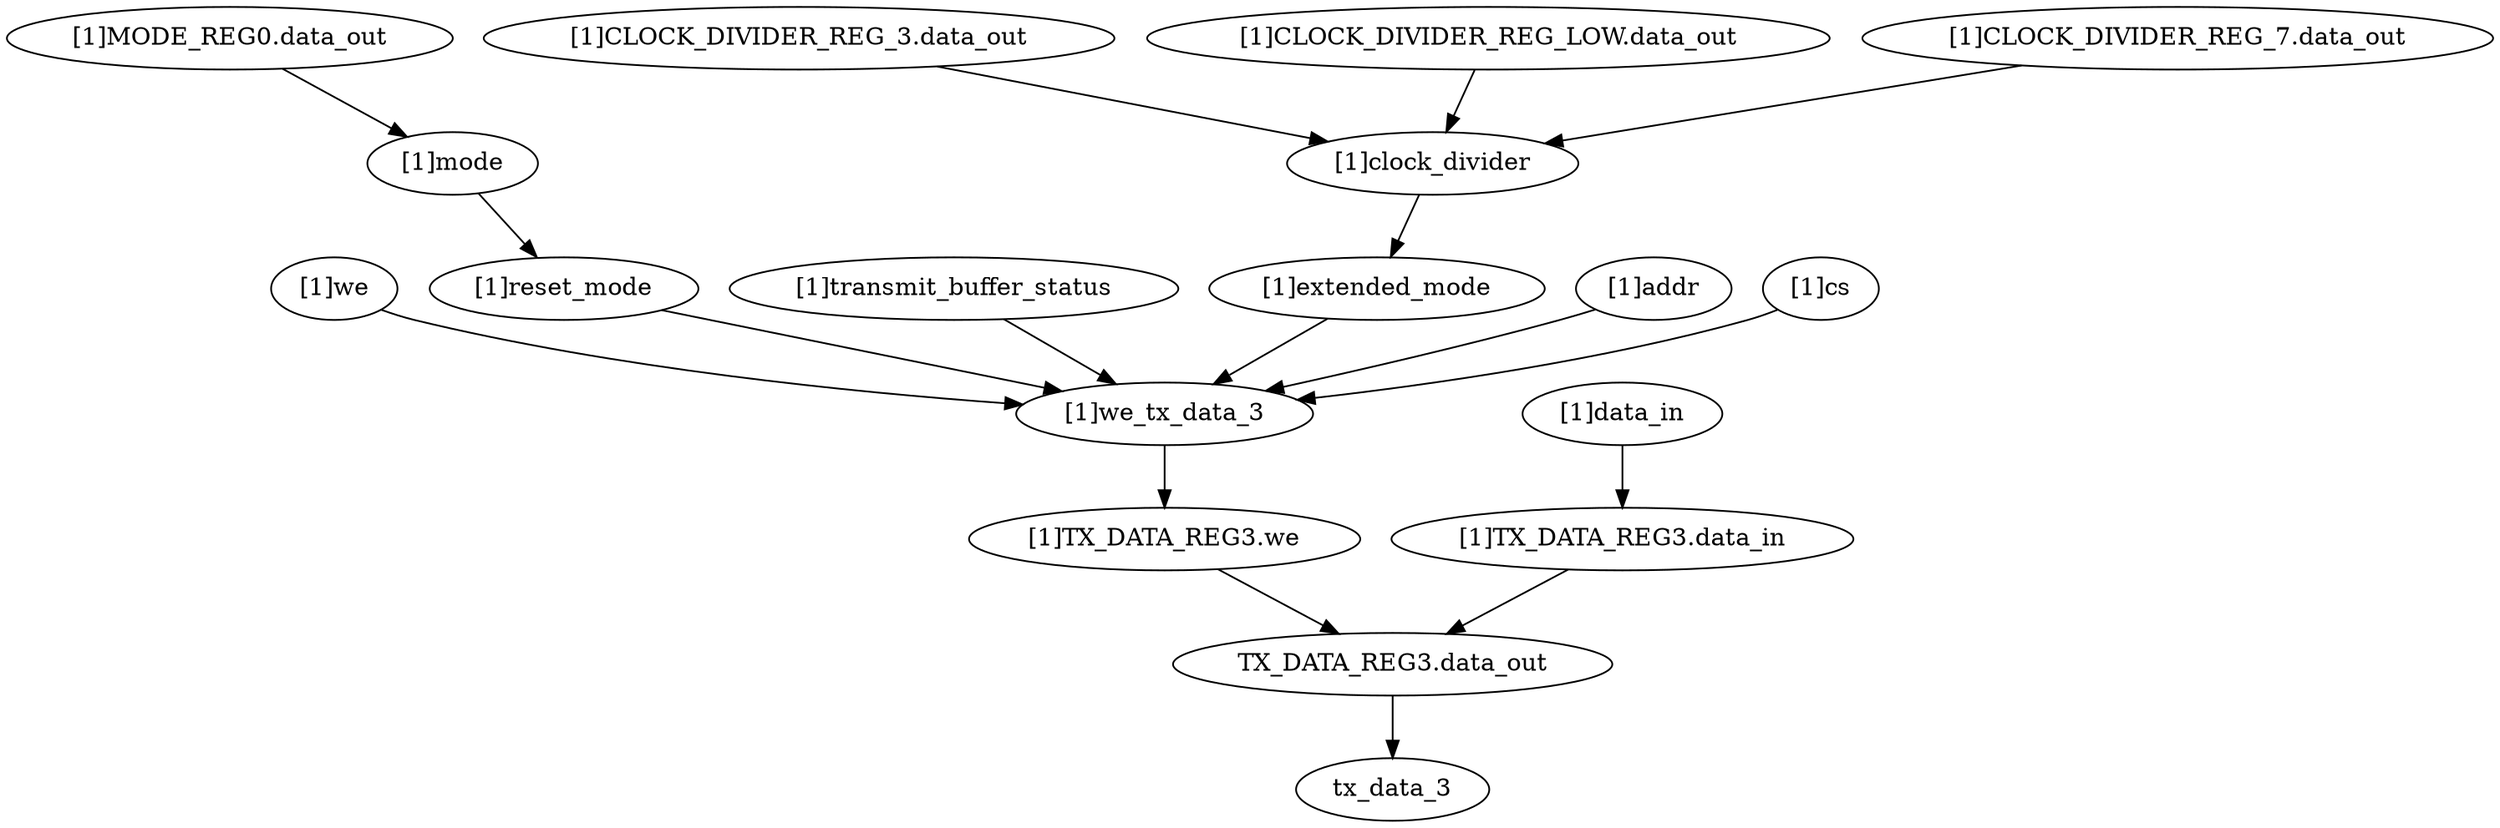 strict digraph "" {
	"[1]we"	 [complexity=10,
		importance=0.0157326619646,
		rank=0.00157326619646];
	"[1]we_tx_data_3"	 [complexity=1,
		importance=0.0137902249116,
		rank=0.0137902249116];
	"[1]we" -> "[1]we_tx_data_3";
	"[1]reset_mode"	 [complexity=10,
		importance=0.0165988709304,
		rank=0.00165988709304];
	"[1]reset_mode" -> "[1]we_tx_data_3";
	"[1]CLOCK_DIVIDER_REG_3.data_out"	 [complexity=12,
		importance=0.0315822960711,
		rank=0.00263185800593];
	"[1]clock_divider"	 [complexity=12,
		importance=0.0263957286628,
		rank=0.00219964405523];
	"[1]CLOCK_DIVIDER_REG_3.data_out" -> "[1]clock_divider";
	"[1]CLOCK_DIVIDER_REG_LOW.data_out"	 [complexity=12,
		importance=0.0315254567776,
		rank=0.00262712139814];
	"[1]CLOCK_DIVIDER_REG_LOW.data_out" -> "[1]clock_divider";
	"[1]transmit_buffer_status"	 [complexity=10,
		importance=0.0171379942103,
		rank=0.00171379942103];
	"[1]transmit_buffer_status" -> "[1]we_tx_data_3";
	"[1]MODE_REG0.data_out"	 [complexity=12,
		importance=0.0282943500624,
		rank=0.0023578625052];
	"[1]mode"	 [complexity=12,
		importance=0.02179225724,
		rank=0.00181602143667];
	"[1]MODE_REG0.data_out" -> "[1]mode";
	"[1]TX_DATA_REG3.we"	 [complexity=1,
		importance=0.0116258004526,
		rank=0.0116258004526];
	"TX_DATA_REG3.data_out"	 [complexity=0,
		importance=0.00860143114242,
		rank=0.0];
	"[1]TX_DATA_REG3.we" -> "TX_DATA_REG3.data_out";
	tx_data_3	 [complexity=0,
		importance=0.00416216379386,
		rank=0.0];
	"TX_DATA_REG3.data_out" -> tx_data_3;
	"[1]we_tx_data_3" -> "[1]TX_DATA_REG3.we";
	"[1]extended_mode"	 [complexity=10,
		importance=0.0167026514142,
		rank=0.00167026514142];
	"[1]clock_divider" -> "[1]extended_mode";
	"[1]mode" -> "[1]reset_mode";
	"[1]TX_DATA_REG3.data_in"	 [complexity=2,
		importance=0.0105716110681,
		rank=0.00528580553407];
	"[1]TX_DATA_REG3.data_in" -> "TX_DATA_REG3.data_out";
	"[1]addr"	 [complexity=10,
		importance=0.0157326619646,
		rank=0.00157326619646];
	"[1]addr" -> "[1]we_tx_data_3";
	"[1]extended_mode" -> "[1]we_tx_data_3";
	"[1]cs"	 [complexity=10,
		importance=0.0157326619646,
		rank=0.00157326619646];
	"[1]cs" -> "[1]we_tx_data_3";
	"[1]CLOCK_DIVIDER_REG_7.data_out"	 [complexity=12,
		importance=0.0315822960711,
		rank=0.00263185800593];
	"[1]CLOCK_DIVIDER_REG_7.data_out" -> "[1]clock_divider";
	"[1]data_in"	 [complexity=2,
		importance=0.0125140481211,
		rank=0.00625702406055];
	"[1]data_in" -> "[1]TX_DATA_REG3.data_in";
}
